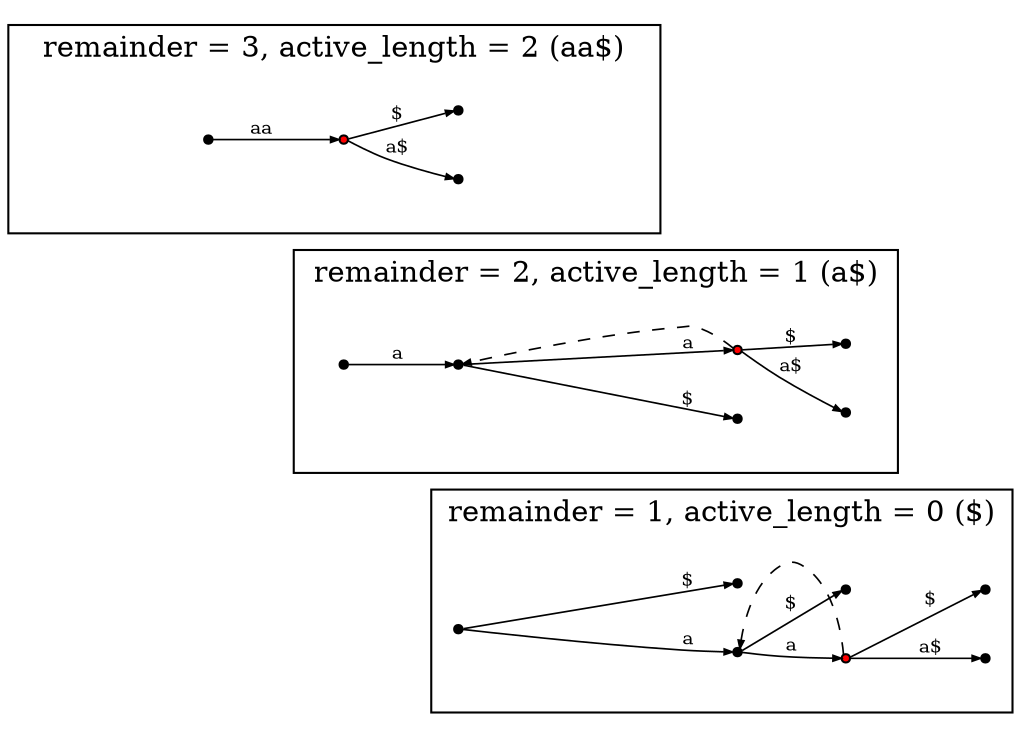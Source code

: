 digraph {
	rankdir="LR";  // horizontal layout
    node [label="" size="0.001" shape="circle" height="0.05" fillcolor="black" style="filled"]
    edge [fontsize="9" arrowsize="0.4" len="1.0" penwidth="0.8"]

    subgraph cluster_0 {
        0
        label="remainder = 3, active_length = 2 (aa$)"

        r0 -> r0a [label="aa"]

        r0a -> r0aa  [label="a$"]
        r0a -> r0a_ [label="$"]

        r0a [fillcolor="red"]
    }

    subgraph cluster_1 {
        1
        label="remainder = 2, active_length = 1 (a$)"
        r1 -> r1a [label="a"]

        r1a -> r1aa  [label="a"]
        r1a -> r1a_ [label="$"]

        r1aa -> r1aaa  [label="a$"]
        r1aa -> r1aa_ [label="$"]

        r1aa [fillcolor="red"]
        r1aa -> r1a [style="dashed" constraint=false]
    }

    subgraph cluster_2 {
        2
        label="remainder = 1, active_length = 0 ($)"
        r2 -> r2a [label="a"]

        r2a -> r2aa  [label="a"]
        r2a -> r2a_ [label="$"]

        r2aa -> r2aaa  [label="a$"]
        r2aa -> r2aa_ [label="$"]

        r2aa [fillcolor="red"]
        r2aa -> r2a [style="dashed" constraint=false]

        r2 -> r2_ [label="$"]
    }

    0, 1,2 [style="invis"]
    0 -> 1 -> 2  [style="invis"]
}
